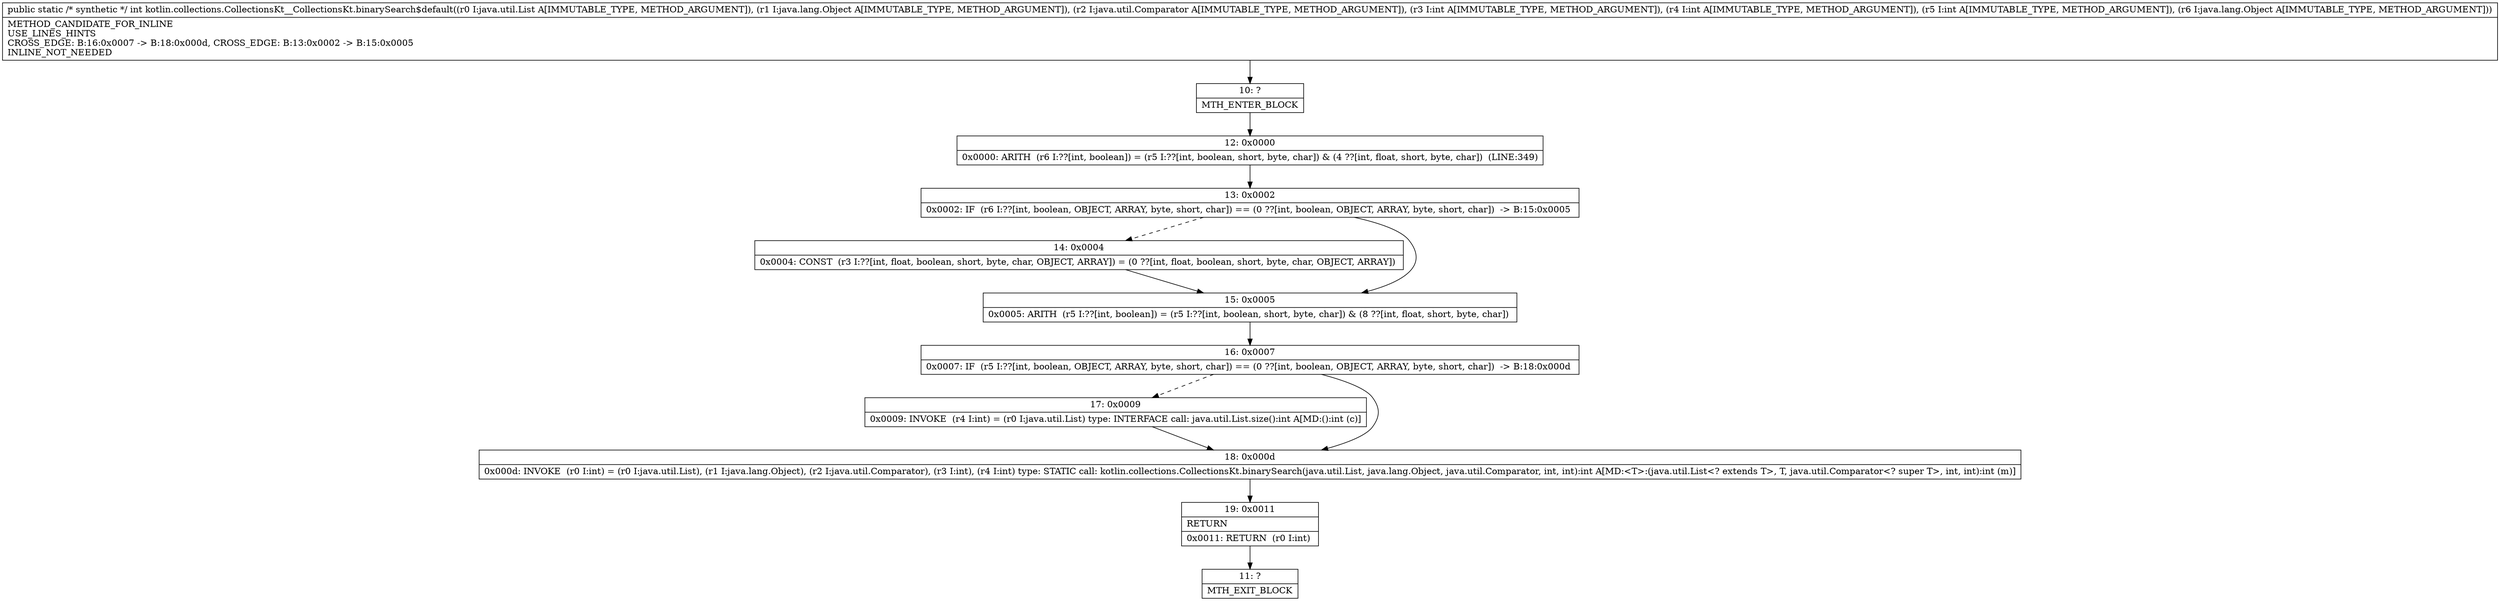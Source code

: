 digraph "CFG forkotlin.collections.CollectionsKt__CollectionsKt.binarySearch$default(Ljava\/util\/List;Ljava\/lang\/Object;Ljava\/util\/Comparator;IIILjava\/lang\/Object;)I" {
Node_10 [shape=record,label="{10\:\ ?|MTH_ENTER_BLOCK\l}"];
Node_12 [shape=record,label="{12\:\ 0x0000|0x0000: ARITH  (r6 I:??[int, boolean]) = (r5 I:??[int, boolean, short, byte, char]) & (4 ??[int, float, short, byte, char])  (LINE:349)\l}"];
Node_13 [shape=record,label="{13\:\ 0x0002|0x0002: IF  (r6 I:??[int, boolean, OBJECT, ARRAY, byte, short, char]) == (0 ??[int, boolean, OBJECT, ARRAY, byte, short, char])  \-\> B:15:0x0005 \l}"];
Node_14 [shape=record,label="{14\:\ 0x0004|0x0004: CONST  (r3 I:??[int, float, boolean, short, byte, char, OBJECT, ARRAY]) = (0 ??[int, float, boolean, short, byte, char, OBJECT, ARRAY]) \l}"];
Node_15 [shape=record,label="{15\:\ 0x0005|0x0005: ARITH  (r5 I:??[int, boolean]) = (r5 I:??[int, boolean, short, byte, char]) & (8 ??[int, float, short, byte, char]) \l}"];
Node_16 [shape=record,label="{16\:\ 0x0007|0x0007: IF  (r5 I:??[int, boolean, OBJECT, ARRAY, byte, short, char]) == (0 ??[int, boolean, OBJECT, ARRAY, byte, short, char])  \-\> B:18:0x000d \l}"];
Node_17 [shape=record,label="{17\:\ 0x0009|0x0009: INVOKE  (r4 I:int) = (r0 I:java.util.List) type: INTERFACE call: java.util.List.size():int A[MD:():int (c)]\l}"];
Node_18 [shape=record,label="{18\:\ 0x000d|0x000d: INVOKE  (r0 I:int) = (r0 I:java.util.List), (r1 I:java.lang.Object), (r2 I:java.util.Comparator), (r3 I:int), (r4 I:int) type: STATIC call: kotlin.collections.CollectionsKt.binarySearch(java.util.List, java.lang.Object, java.util.Comparator, int, int):int A[MD:\<T\>:(java.util.List\<? extends T\>, T, java.util.Comparator\<? super T\>, int, int):int (m)]\l}"];
Node_19 [shape=record,label="{19\:\ 0x0011|RETURN\l|0x0011: RETURN  (r0 I:int) \l}"];
Node_11 [shape=record,label="{11\:\ ?|MTH_EXIT_BLOCK\l}"];
MethodNode[shape=record,label="{public static \/* synthetic *\/ int kotlin.collections.CollectionsKt__CollectionsKt.binarySearch$default((r0 I:java.util.List A[IMMUTABLE_TYPE, METHOD_ARGUMENT]), (r1 I:java.lang.Object A[IMMUTABLE_TYPE, METHOD_ARGUMENT]), (r2 I:java.util.Comparator A[IMMUTABLE_TYPE, METHOD_ARGUMENT]), (r3 I:int A[IMMUTABLE_TYPE, METHOD_ARGUMENT]), (r4 I:int A[IMMUTABLE_TYPE, METHOD_ARGUMENT]), (r5 I:int A[IMMUTABLE_TYPE, METHOD_ARGUMENT]), (r6 I:java.lang.Object A[IMMUTABLE_TYPE, METHOD_ARGUMENT]))  | METHOD_CANDIDATE_FOR_INLINE\lUSE_LINES_HINTS\lCROSS_EDGE: B:16:0x0007 \-\> B:18:0x000d, CROSS_EDGE: B:13:0x0002 \-\> B:15:0x0005\lINLINE_NOT_NEEDED\l}"];
MethodNode -> Node_10;Node_10 -> Node_12;
Node_12 -> Node_13;
Node_13 -> Node_14[style=dashed];
Node_13 -> Node_15;
Node_14 -> Node_15;
Node_15 -> Node_16;
Node_16 -> Node_17[style=dashed];
Node_16 -> Node_18;
Node_17 -> Node_18;
Node_18 -> Node_19;
Node_19 -> Node_11;
}

